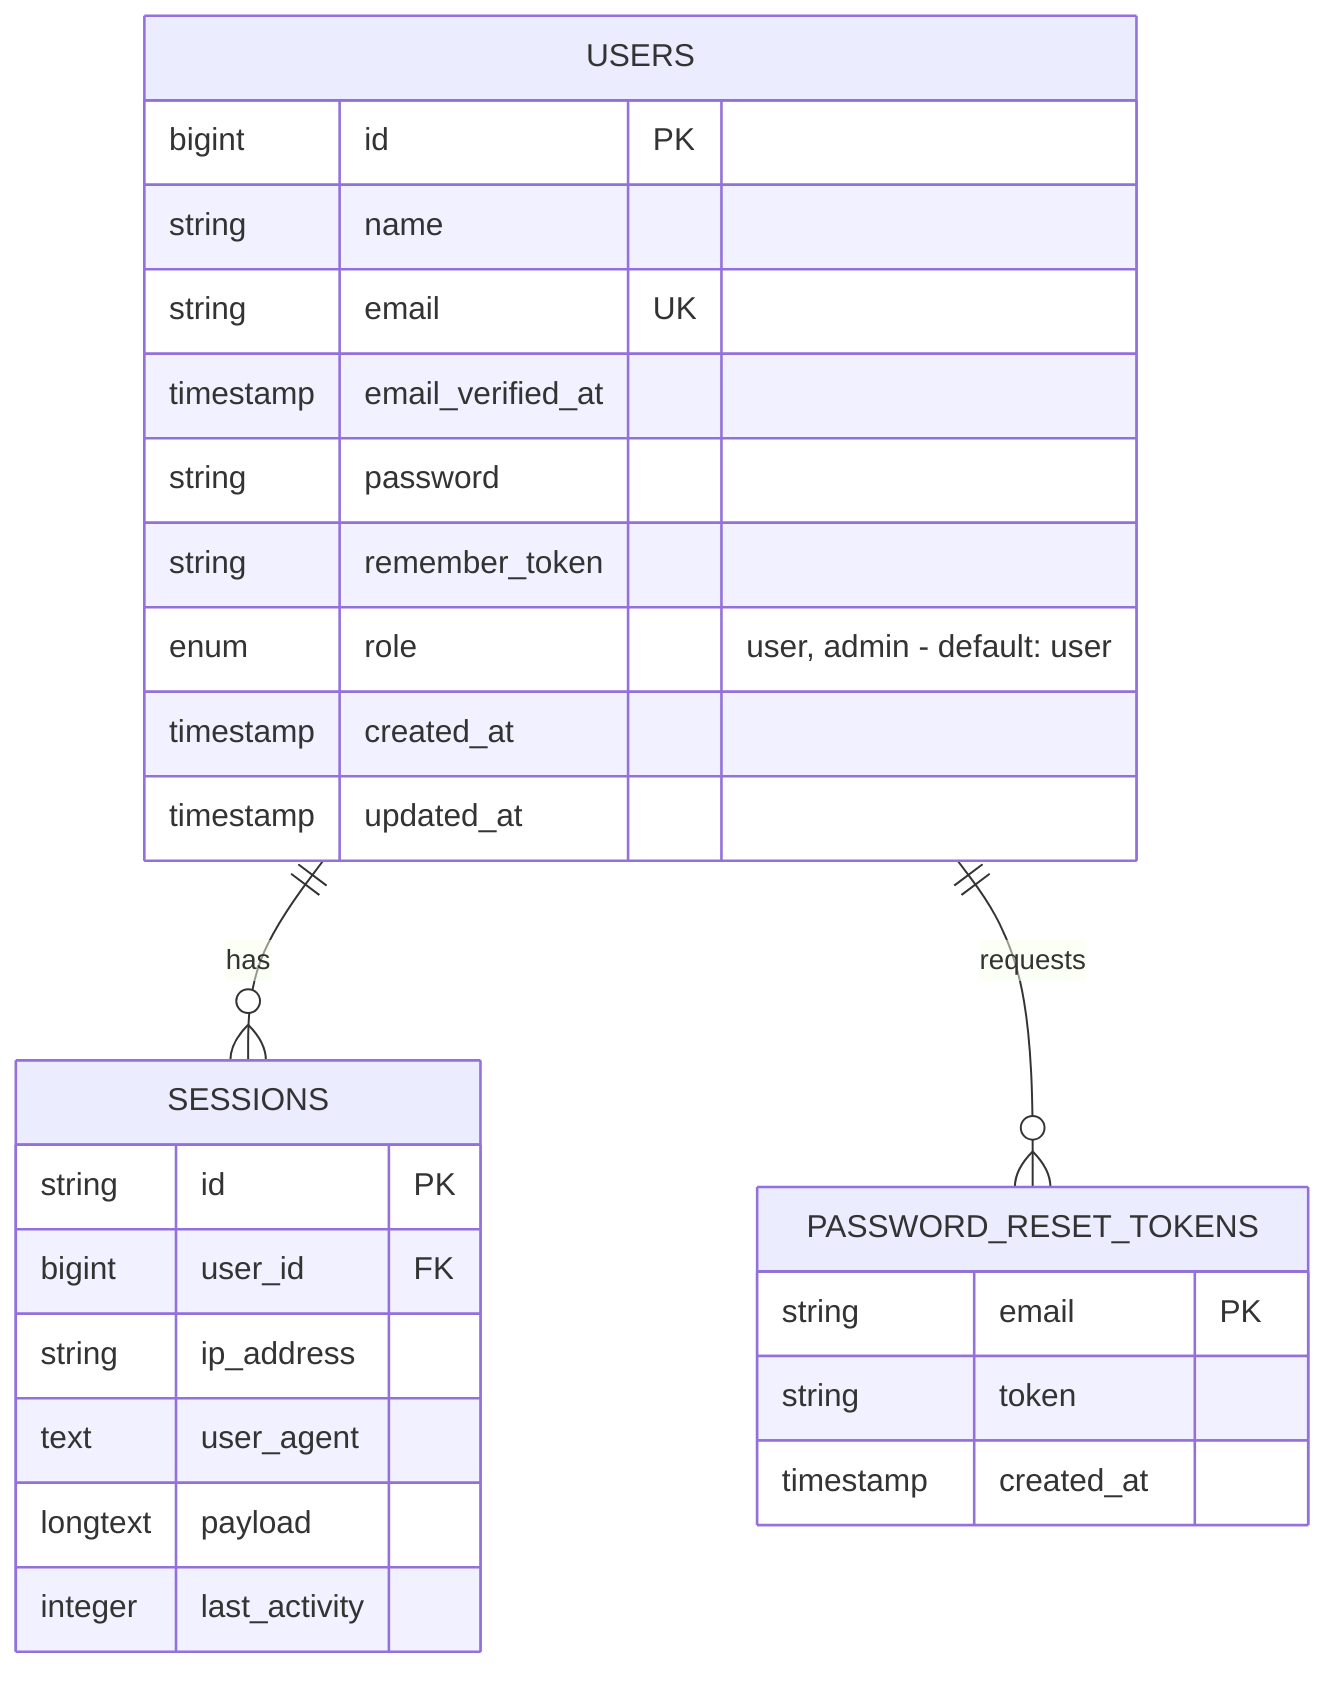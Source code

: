 erDiagram
    USERS ||--o{ SESSIONS : "has"
    USERS ||--o{ PASSWORD_RESET_TOKENS : "requests"

    USERS {
        bigint id PK
        string name
        string email UK
        timestamp email_verified_at
        string password
        string remember_token
        enum role "user, admin - default: user"
        timestamp created_at
        timestamp updated_at
    }

    PASSWORD_RESET_TOKENS {
        string email PK
        string token
        timestamp created_at
    }

    SESSIONS {
        string id PK
        bigint user_id FK
        string ip_address
        text user_agent
        longtext payload
        integer last_activity
    }